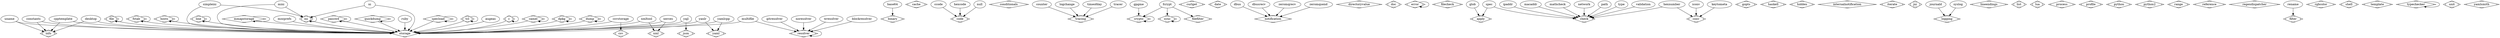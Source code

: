 strict digraph G {
	splines = true;
	storage [shape=Mdiamond];
	augeas -> storage;
	binary [shape=Mdiamond];
	base64 -> binary;
	resolver [shape=Mdiamond];
	blockresolver -> resolver;
	storage [shape=Mdiamond];
	c -> storage;
	c [shape=Mdiamond];
	c -> c;
	cache [shape=Mdiamond];
	storage [shape=Mdiamond];
	camel -> storage;
	camel [shape=Mdiamond];
	camel -> camel;
	code [shape=Mdiamond];
	ccode -> code;
	conditionals [shape=Mdiamond];
	storage [shape=Mdiamond];
	constants -> storage;
	info [shape=Mdiamond];
	constants -> info;
	tracing [shape=Mdiamond];
	counter -> tracing;
	storage [shape=Mdiamond];
	cpptemplate -> storage;
	info [shape=Mdiamond];
	cpptemplate -> info;
	crypto [shape=Mdiamond];
	crypto -> crypto;
	storage [shape=Mdiamond];
	csvstorage -> storage;
	csv [shape=Mdiamond];
	csvstorage -> csv;
	curlget [shape=Mdiamond];
	date [shape=Mdiamond];
	notification [shape=Mdiamond];
	dbus -> notification;
	notification [shape=Mdiamond];
	dbusrecv -> notification;
	storage [shape=Mdiamond];
	desktop -> storage;
	info [shape=Mdiamond];
	desktop -> info;
	directoryvalue [shape=Mdiamond];
	doc [shape=Mdiamond];
	storage [shape=Mdiamond];
	dpkg -> storage;
	dpkg [shape=Mdiamond];
	dpkg -> dpkg;
	storage [shape=Mdiamond];
	dump -> storage;
	dump [shape=Mdiamond];
	dump -> dump;
	error [shape=Mdiamond];
	error -> error;
	sync [shape=Mdiamond];
	fcrypt -> sync;
	filefilter [shape=Mdiamond];
	fcrypt -> filefilter;
	crypto [shape=Mdiamond];
	fcrypt -> crypto;
	storage [shape=Mdiamond];
	file -> storage;
	file [shape=Mdiamond];
	file -> file;
	filecheck [shape=Mdiamond];
	storage [shape=Mdiamond];
	fstab -> storage;
	fstab [shape=Mdiamond];
	fstab -> fstab;
	resolver [shape=Mdiamond];
	gitresolver -> resolver;
	apply [shape=Mdiamond];
	glob -> apply;
	gopts [shape=Mdiamond];
	crypto [shape=Mdiamond];
	gpgme -> crypto;
	haskell [shape=Mdiamond];
	code [shape=Mdiamond];
	hexcode -> code;
	conv [shape=Mdiamond];
	hexnumber -> conv;
	check [shape=Mdiamond];
	hexnumber -> check;
	hidden [shape=Mdiamond];
	storage [shape=Mdiamond];
	hosts -> storage;
	hosts [shape=Mdiamond];
	hosts -> hosts;
	conv [shape=Mdiamond];
	iconv -> conv;
	storage [shape=Mdiamond];
	ini -> storage;
	ini [shape=Mdiamond];
	ini -> ini;
	internalnotification [shape=Mdiamond];
	check [shape=Mdiamond];
	ipaddr -> check;
	iterate [shape=Mdiamond];
	jni [shape=Mdiamond];
	logging [shape=Mdiamond];
	journald -> logging;
	conv [shape=Mdiamond];
	keytometa -> conv;
	storage [shape=Mdiamond];
	line -> storage;
	line [shape=Mdiamond];
	line -> line;
	lineendings [shape=Mdiamond];
	list [shape=Mdiamond];
	tracing [shape=Mdiamond];
	logchange -> tracing;
	lua [shape=Mdiamond];
	check [shape=Mdiamond];
	macaddr -> check;
	check [shape=Mdiamond];
	mathcheck -> check;
	storage [shape=Mdiamond];
	mini -> storage;
	ini [shape=Mdiamond];
	mini -> ini;
	storage [shape=Mdiamond];
	mmapstorage -> storage;
	mmapstorage [shape=Mdiamond];
	mmapstorage -> mmapstorage;
	storage [shape=Mdiamond];
	mozprefs -> storage;
	resolver [shape=Mdiamond];
	multifile -> resolver;
	storage [shape=Mdiamond];
	multifile -> storage;
	check [shape=Mdiamond];
	network -> check;
	storage [shape=Mdiamond];
	ni -> storage;
	ini [shape=Mdiamond];
	ni -> ini;
	resolver [shape=Mdiamond];
	noresolver -> resolver;
	code [shape=Mdiamond];
	null -> code;
	storage [shape=Mdiamond];
	passwd -> storage;
	passwd [shape=Mdiamond];
	passwd -> passwd;
	check [shape=Mdiamond];
	path -> check;
	process [shape=Mdiamond];
	profile [shape=Mdiamond];
	python [shape=Mdiamond];
	python2 [shape=Mdiamond];
	storage [shape=Mdiamond];
	quickdump -> storage;
	quickdump [shape=Mdiamond];
	quickdump -> quickdump;
	range [shape=Mdiamond];
	reference [shape=Mdiamond];
	regexdispatcher [shape=Mdiamond];
	filter [shape=Mdiamond];
	rename -> filter;
	resolver [shape=Mdiamond];
	resolver -> resolver;
	rgbcolor [shape=Mdiamond];
	storage [shape=Mdiamond];
	ruby -> storage;
	shell [shape=Mdiamond];
	storage [shape=Mdiamond];
	simpleini -> storage;
	ini [shape=Mdiamond];
	simpleini -> ini;
	check [shape=Mdiamond];
	spec -> check;
	apply [shape=Mdiamond];
	spec -> apply;
	storage [shape=Mdiamond];
	specload -> storage;
	specload [shape=Mdiamond];
	specload -> specload;
	sync [shape=Mdiamond];
	sync -> sync;
	logging [shape=Mdiamond];
	syslog -> logging;
	storage [shape=Mdiamond];
	tcl -> storage;
	tcl [shape=Mdiamond];
	tcl -> tcl;
	template [shape=Mdiamond];
	tracing [shape=Mdiamond];
	timeofday -> tracing;
	tracing [shape=Mdiamond];
	tracer -> tracing;
	check [shape=Mdiamond];
	type -> check;
	typechecker [shape=Mdiamond];
	typechecker -> typechecker;
	storage [shape=Mdiamond];
	uname -> storage;
	info [shape=Mdiamond];
	uname -> info;
	unit [shape=Mdiamond];
	check [shape=Mdiamond];
	validation -> check;
	resolver [shape=Mdiamond];
	wresolver -> resolver;
	storage [shape=Mdiamond];
	xerces -> storage;
	xml [shape=Mdiamond];
	xerces -> xml;
	storage [shape=Mdiamond];
	xmltool -> storage;
	xml [shape=Mdiamond];
	xmltool -> xml;
	storage [shape=Mdiamond];
	yajl -> storage;
	json [shape=Mdiamond];
	yajl -> json;
	storage [shape=Mdiamond];
	yamlcpp -> storage;
	yaml [shape=Mdiamond];
	yamlcpp -> yaml;
	yamlsmith [shape=Mdiamond];
	storage [shape=Mdiamond];
	yanlr -> storage;
	yaml [shape=Mdiamond];
	yanlr -> yaml;
	notification [shape=Mdiamond];
	zeromqrecv -> notification;
	notification [shape=Mdiamond];
	zeromqsend -> notification;
}

